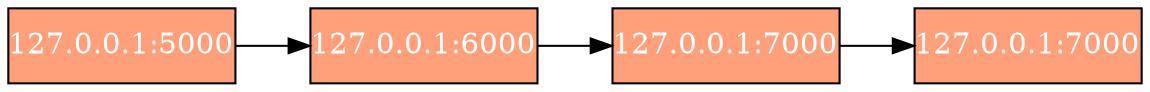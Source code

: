 digraph g{
rankdir=LR;
node [margin=0 shape=box fillcolor=lightsalmon fontcolor=white style=filled];
0[label="127.0.0.1:5000"];
1[label="127.0.0.1:6000"];
2[label="127.0.0.1:7000"];
3[label="127.0.0.1:7000"];
0->1;
1->2;
2->3;
}